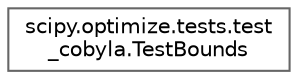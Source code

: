 digraph "Graphical Class Hierarchy"
{
 // LATEX_PDF_SIZE
  bgcolor="transparent";
  edge [fontname=Helvetica,fontsize=10,labelfontname=Helvetica,labelfontsize=10];
  node [fontname=Helvetica,fontsize=10,shape=box,height=0.2,width=0.4];
  rankdir="LR";
  Node0 [id="Node000000",label="scipy.optimize.tests.test\l_cobyla.TestBounds",height=0.2,width=0.4,color="grey40", fillcolor="white", style="filled",URL="$d9/d99/classscipy_1_1optimize_1_1tests_1_1test__cobyla_1_1TestBounds.html",tooltip=" "];
}
